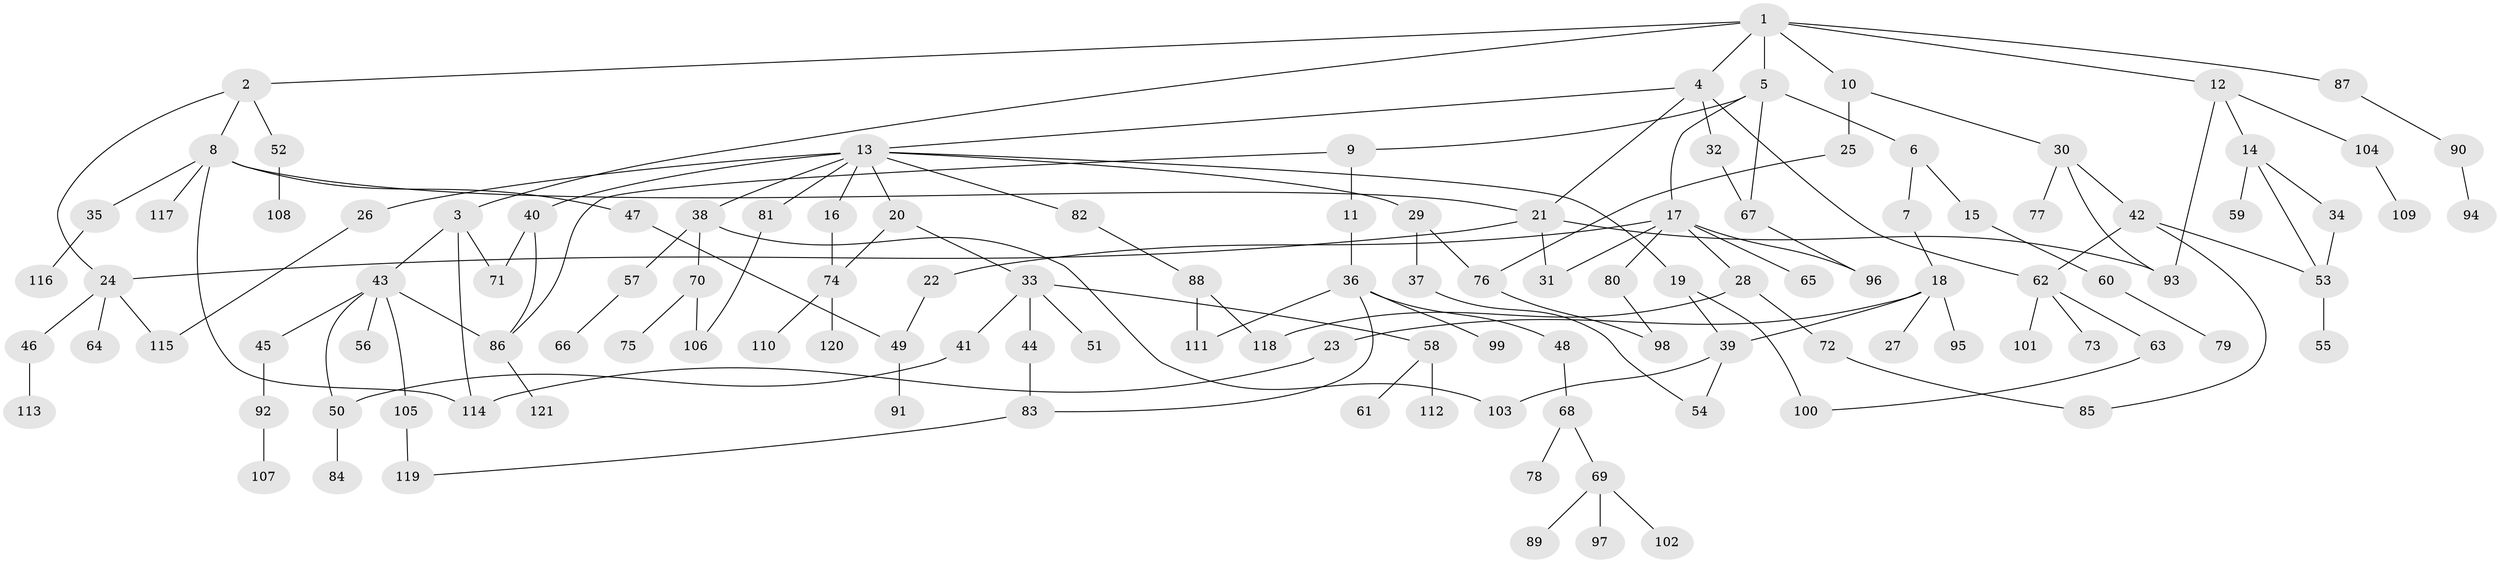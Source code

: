 // Generated by graph-tools (version 1.1) at 2025/42/03/09/25 04:42:18]
// undirected, 121 vertices, 151 edges
graph export_dot {
graph [start="1"]
  node [color=gray90,style=filled];
  1;
  2;
  3;
  4;
  5;
  6;
  7;
  8;
  9;
  10;
  11;
  12;
  13;
  14;
  15;
  16;
  17;
  18;
  19;
  20;
  21;
  22;
  23;
  24;
  25;
  26;
  27;
  28;
  29;
  30;
  31;
  32;
  33;
  34;
  35;
  36;
  37;
  38;
  39;
  40;
  41;
  42;
  43;
  44;
  45;
  46;
  47;
  48;
  49;
  50;
  51;
  52;
  53;
  54;
  55;
  56;
  57;
  58;
  59;
  60;
  61;
  62;
  63;
  64;
  65;
  66;
  67;
  68;
  69;
  70;
  71;
  72;
  73;
  74;
  75;
  76;
  77;
  78;
  79;
  80;
  81;
  82;
  83;
  84;
  85;
  86;
  87;
  88;
  89;
  90;
  91;
  92;
  93;
  94;
  95;
  96;
  97;
  98;
  99;
  100;
  101;
  102;
  103;
  104;
  105;
  106;
  107;
  108;
  109;
  110;
  111;
  112;
  113;
  114;
  115;
  116;
  117;
  118;
  119;
  120;
  121;
  1 -- 2;
  1 -- 3;
  1 -- 4;
  1 -- 5;
  1 -- 10;
  1 -- 12;
  1 -- 87;
  2 -- 8;
  2 -- 52;
  2 -- 24;
  3 -- 43;
  3 -- 71;
  3 -- 114;
  4 -- 13;
  4 -- 32;
  4 -- 62;
  4 -- 21;
  5 -- 6;
  5 -- 9;
  5 -- 17;
  5 -- 67;
  6 -- 7;
  6 -- 15;
  7 -- 18;
  8 -- 21;
  8 -- 35;
  8 -- 47;
  8 -- 117;
  8 -- 114;
  9 -- 11;
  9 -- 86;
  10 -- 25;
  10 -- 30;
  11 -- 36;
  12 -- 14;
  12 -- 93;
  12 -- 104;
  13 -- 16;
  13 -- 19;
  13 -- 20;
  13 -- 26;
  13 -- 29;
  13 -- 38;
  13 -- 40;
  13 -- 81;
  13 -- 82;
  14 -- 34;
  14 -- 53;
  14 -- 59;
  15 -- 60;
  16 -- 74;
  17 -- 22;
  17 -- 28;
  17 -- 31;
  17 -- 65;
  17 -- 80;
  17 -- 96;
  18 -- 23;
  18 -- 27;
  18 -- 39;
  18 -- 95;
  19 -- 100;
  19 -- 39;
  20 -- 33;
  20 -- 74;
  21 -- 24;
  21 -- 93;
  21 -- 31;
  22 -- 49;
  23 -- 114;
  24 -- 46;
  24 -- 64;
  24 -- 115;
  25 -- 76;
  26 -- 115;
  28 -- 72;
  28 -- 118;
  29 -- 37;
  29 -- 76;
  30 -- 42;
  30 -- 77;
  30 -- 93;
  32 -- 67;
  33 -- 41;
  33 -- 44;
  33 -- 51;
  33 -- 58;
  34 -- 53;
  35 -- 116;
  36 -- 48;
  36 -- 99;
  36 -- 111;
  36 -- 83;
  37 -- 54;
  38 -- 57;
  38 -- 70;
  38 -- 103;
  39 -- 54;
  39 -- 103;
  40 -- 71;
  40 -- 86;
  41 -- 50;
  42 -- 62;
  42 -- 85;
  42 -- 53;
  43 -- 45;
  43 -- 50;
  43 -- 56;
  43 -- 105;
  43 -- 86;
  44 -- 83;
  45 -- 92;
  46 -- 113;
  47 -- 49;
  48 -- 68;
  49 -- 91;
  50 -- 84;
  52 -- 108;
  53 -- 55;
  57 -- 66;
  58 -- 61;
  58 -- 112;
  60 -- 79;
  62 -- 63;
  62 -- 73;
  62 -- 101;
  63 -- 100;
  67 -- 96;
  68 -- 69;
  68 -- 78;
  69 -- 89;
  69 -- 97;
  69 -- 102;
  70 -- 75;
  70 -- 106;
  72 -- 85;
  74 -- 110;
  74 -- 120;
  76 -- 98;
  80 -- 98;
  81 -- 106;
  82 -- 88;
  83 -- 119;
  86 -- 121;
  87 -- 90;
  88 -- 111;
  88 -- 118;
  90 -- 94;
  92 -- 107;
  104 -- 109;
  105 -- 119;
}
